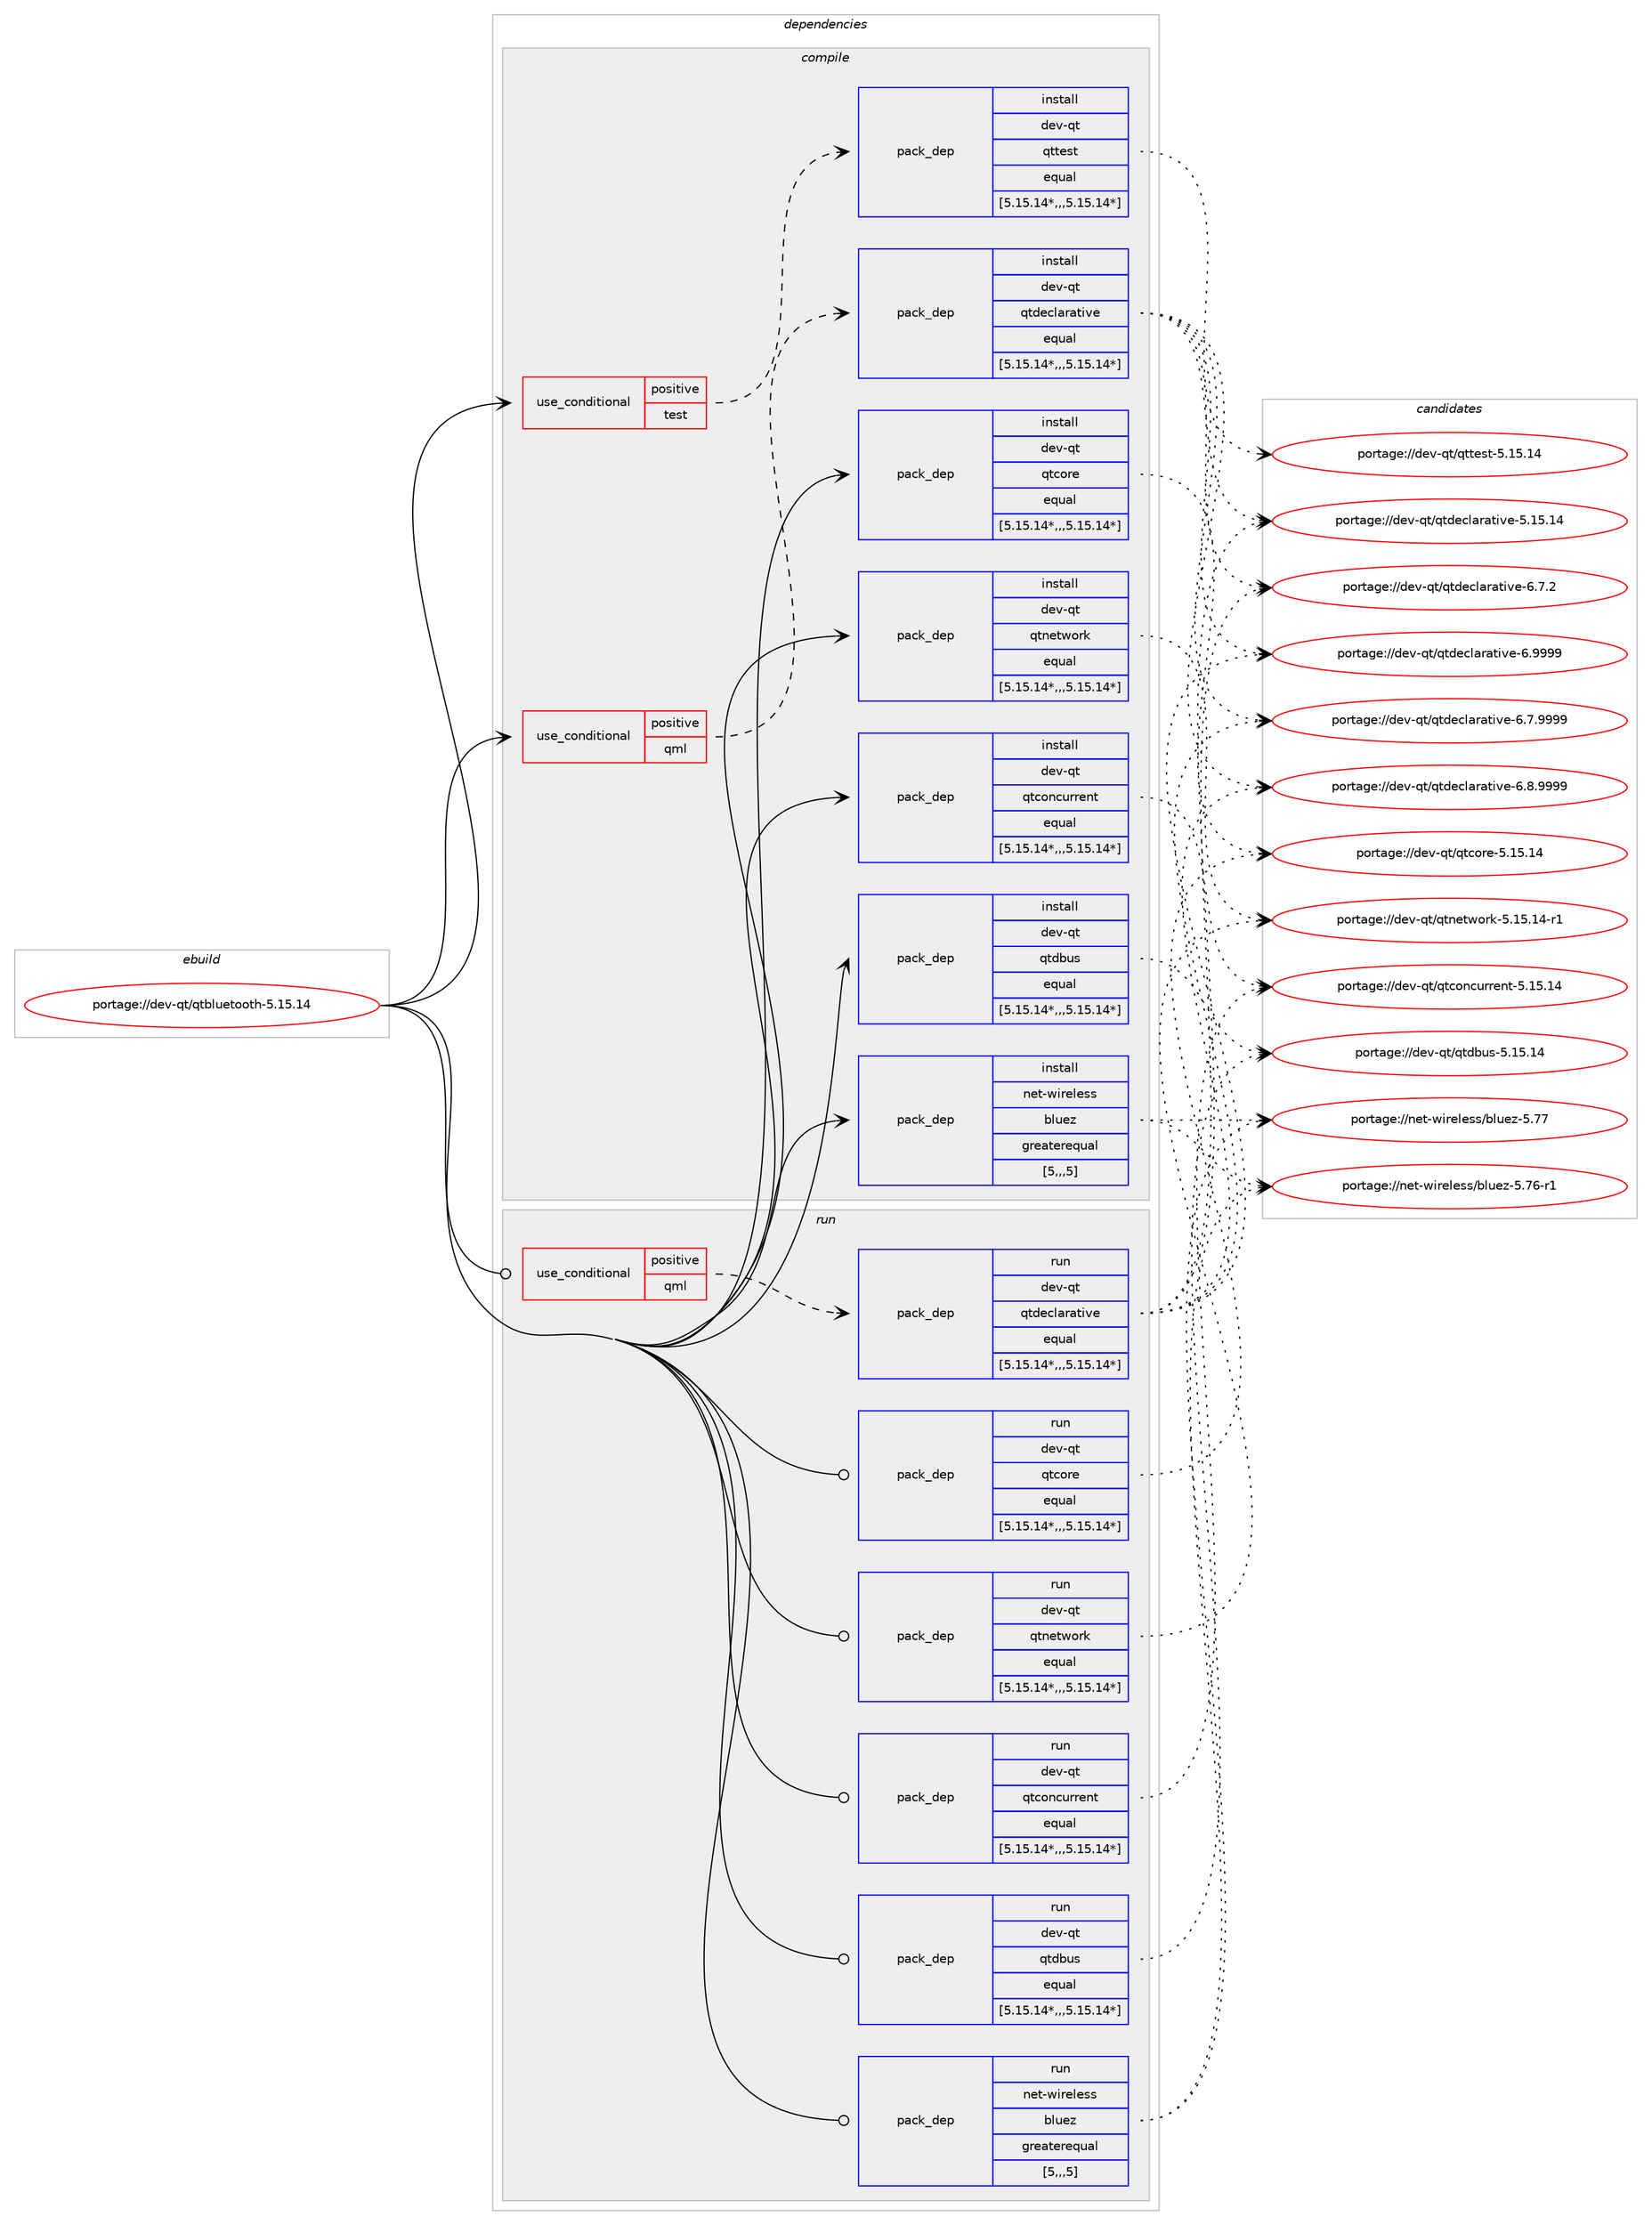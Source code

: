 digraph prolog {

# *************
# Graph options
# *************

newrank=true;
concentrate=true;
compound=true;
graph [rankdir=LR,fontname=Helvetica,fontsize=10,ranksep=1.5];#, ranksep=2.5, nodesep=0.2];
edge  [arrowhead=vee];
node  [fontname=Helvetica,fontsize=10];

# **********
# The ebuild
# **********

subgraph cluster_leftcol {
color=gray;
label=<<i>ebuild</i>>;
id [label="portage://dev-qt/qtbluetooth-5.15.14", color=red, width=4, href="../dev-qt/qtbluetooth-5.15.14.svg"];
}

# ****************
# The dependencies
# ****************

subgraph cluster_midcol {
color=gray;
label=<<i>dependencies</i>>;
subgraph cluster_compile {
fillcolor="#eeeeee";
style=filled;
label=<<i>compile</i>>;
subgraph cond42017 {
dependency169552 [label=<<TABLE BORDER="0" CELLBORDER="1" CELLSPACING="0" CELLPADDING="4"><TR><TD ROWSPAN="3" CELLPADDING="10">use_conditional</TD></TR><TR><TD>positive</TD></TR><TR><TD>qml</TD></TR></TABLE>>, shape=none, color=red];
subgraph pack126262 {
dependency169553 [label=<<TABLE BORDER="0" CELLBORDER="1" CELLSPACING="0" CELLPADDING="4" WIDTH="220"><TR><TD ROWSPAN="6" CELLPADDING="30">pack_dep</TD></TR><TR><TD WIDTH="110">install</TD></TR><TR><TD>dev-qt</TD></TR><TR><TD>qtdeclarative</TD></TR><TR><TD>equal</TD></TR><TR><TD>[5.15.14*,,,5.15.14*]</TD></TR></TABLE>>, shape=none, color=blue];
}
dependency169552:e -> dependency169553:w [weight=20,style="dashed",arrowhead="vee"];
}
id:e -> dependency169552:w [weight=20,style="solid",arrowhead="vee"];
subgraph cond42018 {
dependency169554 [label=<<TABLE BORDER="0" CELLBORDER="1" CELLSPACING="0" CELLPADDING="4"><TR><TD ROWSPAN="3" CELLPADDING="10">use_conditional</TD></TR><TR><TD>positive</TD></TR><TR><TD>test</TD></TR></TABLE>>, shape=none, color=red];
subgraph pack126263 {
dependency169555 [label=<<TABLE BORDER="0" CELLBORDER="1" CELLSPACING="0" CELLPADDING="4" WIDTH="220"><TR><TD ROWSPAN="6" CELLPADDING="30">pack_dep</TD></TR><TR><TD WIDTH="110">install</TD></TR><TR><TD>dev-qt</TD></TR><TR><TD>qttest</TD></TR><TR><TD>equal</TD></TR><TR><TD>[5.15.14*,,,5.15.14*]</TD></TR></TABLE>>, shape=none, color=blue];
}
dependency169554:e -> dependency169555:w [weight=20,style="dashed",arrowhead="vee"];
}
id:e -> dependency169554:w [weight=20,style="solid",arrowhead="vee"];
subgraph pack126264 {
dependency169556 [label=<<TABLE BORDER="0" CELLBORDER="1" CELLSPACING="0" CELLPADDING="4" WIDTH="220"><TR><TD ROWSPAN="6" CELLPADDING="30">pack_dep</TD></TR><TR><TD WIDTH="110">install</TD></TR><TR><TD>dev-qt</TD></TR><TR><TD>qtconcurrent</TD></TR><TR><TD>equal</TD></TR><TR><TD>[5.15.14*,,,5.15.14*]</TD></TR></TABLE>>, shape=none, color=blue];
}
id:e -> dependency169556:w [weight=20,style="solid",arrowhead="vee"];
subgraph pack126265 {
dependency169557 [label=<<TABLE BORDER="0" CELLBORDER="1" CELLSPACING="0" CELLPADDING="4" WIDTH="220"><TR><TD ROWSPAN="6" CELLPADDING="30">pack_dep</TD></TR><TR><TD WIDTH="110">install</TD></TR><TR><TD>dev-qt</TD></TR><TR><TD>qtcore</TD></TR><TR><TD>equal</TD></TR><TR><TD>[5.15.14*,,,5.15.14*]</TD></TR></TABLE>>, shape=none, color=blue];
}
id:e -> dependency169557:w [weight=20,style="solid",arrowhead="vee"];
subgraph pack126266 {
dependency169558 [label=<<TABLE BORDER="0" CELLBORDER="1" CELLSPACING="0" CELLPADDING="4" WIDTH="220"><TR><TD ROWSPAN="6" CELLPADDING="30">pack_dep</TD></TR><TR><TD WIDTH="110">install</TD></TR><TR><TD>dev-qt</TD></TR><TR><TD>qtdbus</TD></TR><TR><TD>equal</TD></TR><TR><TD>[5.15.14*,,,5.15.14*]</TD></TR></TABLE>>, shape=none, color=blue];
}
id:e -> dependency169558:w [weight=20,style="solid",arrowhead="vee"];
subgraph pack126267 {
dependency169559 [label=<<TABLE BORDER="0" CELLBORDER="1" CELLSPACING="0" CELLPADDING="4" WIDTH="220"><TR><TD ROWSPAN="6" CELLPADDING="30">pack_dep</TD></TR><TR><TD WIDTH="110">install</TD></TR><TR><TD>dev-qt</TD></TR><TR><TD>qtnetwork</TD></TR><TR><TD>equal</TD></TR><TR><TD>[5.15.14*,,,5.15.14*]</TD></TR></TABLE>>, shape=none, color=blue];
}
id:e -> dependency169559:w [weight=20,style="solid",arrowhead="vee"];
subgraph pack126268 {
dependency169560 [label=<<TABLE BORDER="0" CELLBORDER="1" CELLSPACING="0" CELLPADDING="4" WIDTH="220"><TR><TD ROWSPAN="6" CELLPADDING="30">pack_dep</TD></TR><TR><TD WIDTH="110">install</TD></TR><TR><TD>net-wireless</TD></TR><TR><TD>bluez</TD></TR><TR><TD>greaterequal</TD></TR><TR><TD>[5,,,5]</TD></TR></TABLE>>, shape=none, color=blue];
}
id:e -> dependency169560:w [weight=20,style="solid",arrowhead="vee"];
}
subgraph cluster_compileandrun {
fillcolor="#eeeeee";
style=filled;
label=<<i>compile and run</i>>;
}
subgraph cluster_run {
fillcolor="#eeeeee";
style=filled;
label=<<i>run</i>>;
subgraph cond42019 {
dependency169561 [label=<<TABLE BORDER="0" CELLBORDER="1" CELLSPACING="0" CELLPADDING="4"><TR><TD ROWSPAN="3" CELLPADDING="10">use_conditional</TD></TR><TR><TD>positive</TD></TR><TR><TD>qml</TD></TR></TABLE>>, shape=none, color=red];
subgraph pack126269 {
dependency169562 [label=<<TABLE BORDER="0" CELLBORDER="1" CELLSPACING="0" CELLPADDING="4" WIDTH="220"><TR><TD ROWSPAN="6" CELLPADDING="30">pack_dep</TD></TR><TR><TD WIDTH="110">run</TD></TR><TR><TD>dev-qt</TD></TR><TR><TD>qtdeclarative</TD></TR><TR><TD>equal</TD></TR><TR><TD>[5.15.14*,,,5.15.14*]</TD></TR></TABLE>>, shape=none, color=blue];
}
dependency169561:e -> dependency169562:w [weight=20,style="dashed",arrowhead="vee"];
}
id:e -> dependency169561:w [weight=20,style="solid",arrowhead="odot"];
subgraph pack126270 {
dependency169563 [label=<<TABLE BORDER="0" CELLBORDER="1" CELLSPACING="0" CELLPADDING="4" WIDTH="220"><TR><TD ROWSPAN="6" CELLPADDING="30">pack_dep</TD></TR><TR><TD WIDTH="110">run</TD></TR><TR><TD>dev-qt</TD></TR><TR><TD>qtconcurrent</TD></TR><TR><TD>equal</TD></TR><TR><TD>[5.15.14*,,,5.15.14*]</TD></TR></TABLE>>, shape=none, color=blue];
}
id:e -> dependency169563:w [weight=20,style="solid",arrowhead="odot"];
subgraph pack126271 {
dependency169564 [label=<<TABLE BORDER="0" CELLBORDER="1" CELLSPACING="0" CELLPADDING="4" WIDTH="220"><TR><TD ROWSPAN="6" CELLPADDING="30">pack_dep</TD></TR><TR><TD WIDTH="110">run</TD></TR><TR><TD>dev-qt</TD></TR><TR><TD>qtcore</TD></TR><TR><TD>equal</TD></TR><TR><TD>[5.15.14*,,,5.15.14*]</TD></TR></TABLE>>, shape=none, color=blue];
}
id:e -> dependency169564:w [weight=20,style="solid",arrowhead="odot"];
subgraph pack126272 {
dependency169565 [label=<<TABLE BORDER="0" CELLBORDER="1" CELLSPACING="0" CELLPADDING="4" WIDTH="220"><TR><TD ROWSPAN="6" CELLPADDING="30">pack_dep</TD></TR><TR><TD WIDTH="110">run</TD></TR><TR><TD>dev-qt</TD></TR><TR><TD>qtdbus</TD></TR><TR><TD>equal</TD></TR><TR><TD>[5.15.14*,,,5.15.14*]</TD></TR></TABLE>>, shape=none, color=blue];
}
id:e -> dependency169565:w [weight=20,style="solid",arrowhead="odot"];
subgraph pack126273 {
dependency169566 [label=<<TABLE BORDER="0" CELLBORDER="1" CELLSPACING="0" CELLPADDING="4" WIDTH="220"><TR><TD ROWSPAN="6" CELLPADDING="30">pack_dep</TD></TR><TR><TD WIDTH="110">run</TD></TR><TR><TD>dev-qt</TD></TR><TR><TD>qtnetwork</TD></TR><TR><TD>equal</TD></TR><TR><TD>[5.15.14*,,,5.15.14*]</TD></TR></TABLE>>, shape=none, color=blue];
}
id:e -> dependency169566:w [weight=20,style="solid",arrowhead="odot"];
subgraph pack126274 {
dependency169567 [label=<<TABLE BORDER="0" CELLBORDER="1" CELLSPACING="0" CELLPADDING="4" WIDTH="220"><TR><TD ROWSPAN="6" CELLPADDING="30">pack_dep</TD></TR><TR><TD WIDTH="110">run</TD></TR><TR><TD>net-wireless</TD></TR><TR><TD>bluez</TD></TR><TR><TD>greaterequal</TD></TR><TR><TD>[5,,,5]</TD></TR></TABLE>>, shape=none, color=blue];
}
id:e -> dependency169567:w [weight=20,style="solid",arrowhead="odot"];
}
}

# **************
# The candidates
# **************

subgraph cluster_choices {
rank=same;
color=gray;
label=<<i>candidates</i>>;

subgraph choice126262 {
color=black;
nodesep=1;
choice100101118451131164711311610010199108971149711610511810145544657575757 [label="portage://dev-qt/qtdeclarative-6.9999", color=red, width=4,href="../dev-qt/qtdeclarative-6.9999.svg"];
choice1001011184511311647113116100101991089711497116105118101455446564657575757 [label="portage://dev-qt/qtdeclarative-6.8.9999", color=red, width=4,href="../dev-qt/qtdeclarative-6.8.9999.svg"];
choice1001011184511311647113116100101991089711497116105118101455446554657575757 [label="portage://dev-qt/qtdeclarative-6.7.9999", color=red, width=4,href="../dev-qt/qtdeclarative-6.7.9999.svg"];
choice1001011184511311647113116100101991089711497116105118101455446554650 [label="portage://dev-qt/qtdeclarative-6.7.2", color=red, width=4,href="../dev-qt/qtdeclarative-6.7.2.svg"];
choice10010111845113116471131161001019910897114971161051181014553464953464952 [label="portage://dev-qt/qtdeclarative-5.15.14", color=red, width=4,href="../dev-qt/qtdeclarative-5.15.14.svg"];
dependency169553:e -> choice100101118451131164711311610010199108971149711610511810145544657575757:w [style=dotted,weight="100"];
dependency169553:e -> choice1001011184511311647113116100101991089711497116105118101455446564657575757:w [style=dotted,weight="100"];
dependency169553:e -> choice1001011184511311647113116100101991089711497116105118101455446554657575757:w [style=dotted,weight="100"];
dependency169553:e -> choice1001011184511311647113116100101991089711497116105118101455446554650:w [style=dotted,weight="100"];
dependency169553:e -> choice10010111845113116471131161001019910897114971161051181014553464953464952:w [style=dotted,weight="100"];
}
subgraph choice126263 {
color=black;
nodesep=1;
choice10010111845113116471131161161011151164553464953464952 [label="portage://dev-qt/qttest-5.15.14", color=red, width=4,href="../dev-qt/qttest-5.15.14.svg"];
dependency169555:e -> choice10010111845113116471131161161011151164553464953464952:w [style=dotted,weight="100"];
}
subgraph choice126264 {
color=black;
nodesep=1;
choice100101118451131164711311699111110991171141141011101164553464953464952 [label="portage://dev-qt/qtconcurrent-5.15.14", color=red, width=4,href="../dev-qt/qtconcurrent-5.15.14.svg"];
dependency169556:e -> choice100101118451131164711311699111110991171141141011101164553464953464952:w [style=dotted,weight="100"];
}
subgraph choice126265 {
color=black;
nodesep=1;
choice1001011184511311647113116991111141014553464953464952 [label="portage://dev-qt/qtcore-5.15.14", color=red, width=4,href="../dev-qt/qtcore-5.15.14.svg"];
dependency169557:e -> choice1001011184511311647113116991111141014553464953464952:w [style=dotted,weight="100"];
}
subgraph choice126266 {
color=black;
nodesep=1;
choice1001011184511311647113116100981171154553464953464952 [label="portage://dev-qt/qtdbus-5.15.14", color=red, width=4,href="../dev-qt/qtdbus-5.15.14.svg"];
dependency169558:e -> choice1001011184511311647113116100981171154553464953464952:w [style=dotted,weight="100"];
}
subgraph choice126267 {
color=black;
nodesep=1;
choice100101118451131164711311611010111611911111410745534649534649524511449 [label="portage://dev-qt/qtnetwork-5.15.14-r1", color=red, width=4,href="../dev-qt/qtnetwork-5.15.14-r1.svg"];
dependency169559:e -> choice100101118451131164711311611010111611911111410745534649534649524511449:w [style=dotted,weight="100"];
}
subgraph choice126268 {
color=black;
nodesep=1;
choice1101011164511910511410110810111511547981081171011224553465555 [label="portage://net-wireless/bluez-5.77", color=red, width=4,href="../net-wireless/bluez-5.77.svg"];
choice11010111645119105114101108101115115479810811710112245534655544511449 [label="portage://net-wireless/bluez-5.76-r1", color=red, width=4,href="../net-wireless/bluez-5.76-r1.svg"];
dependency169560:e -> choice1101011164511910511410110810111511547981081171011224553465555:w [style=dotted,weight="100"];
dependency169560:e -> choice11010111645119105114101108101115115479810811710112245534655544511449:w [style=dotted,weight="100"];
}
subgraph choice126269 {
color=black;
nodesep=1;
choice100101118451131164711311610010199108971149711610511810145544657575757 [label="portage://dev-qt/qtdeclarative-6.9999", color=red, width=4,href="../dev-qt/qtdeclarative-6.9999.svg"];
choice1001011184511311647113116100101991089711497116105118101455446564657575757 [label="portage://dev-qt/qtdeclarative-6.8.9999", color=red, width=4,href="../dev-qt/qtdeclarative-6.8.9999.svg"];
choice1001011184511311647113116100101991089711497116105118101455446554657575757 [label="portage://dev-qt/qtdeclarative-6.7.9999", color=red, width=4,href="../dev-qt/qtdeclarative-6.7.9999.svg"];
choice1001011184511311647113116100101991089711497116105118101455446554650 [label="portage://dev-qt/qtdeclarative-6.7.2", color=red, width=4,href="../dev-qt/qtdeclarative-6.7.2.svg"];
choice10010111845113116471131161001019910897114971161051181014553464953464952 [label="portage://dev-qt/qtdeclarative-5.15.14", color=red, width=4,href="../dev-qt/qtdeclarative-5.15.14.svg"];
dependency169562:e -> choice100101118451131164711311610010199108971149711610511810145544657575757:w [style=dotted,weight="100"];
dependency169562:e -> choice1001011184511311647113116100101991089711497116105118101455446564657575757:w [style=dotted,weight="100"];
dependency169562:e -> choice1001011184511311647113116100101991089711497116105118101455446554657575757:w [style=dotted,weight="100"];
dependency169562:e -> choice1001011184511311647113116100101991089711497116105118101455446554650:w [style=dotted,weight="100"];
dependency169562:e -> choice10010111845113116471131161001019910897114971161051181014553464953464952:w [style=dotted,weight="100"];
}
subgraph choice126270 {
color=black;
nodesep=1;
choice100101118451131164711311699111110991171141141011101164553464953464952 [label="portage://dev-qt/qtconcurrent-5.15.14", color=red, width=4,href="../dev-qt/qtconcurrent-5.15.14.svg"];
dependency169563:e -> choice100101118451131164711311699111110991171141141011101164553464953464952:w [style=dotted,weight="100"];
}
subgraph choice126271 {
color=black;
nodesep=1;
choice1001011184511311647113116991111141014553464953464952 [label="portage://dev-qt/qtcore-5.15.14", color=red, width=4,href="../dev-qt/qtcore-5.15.14.svg"];
dependency169564:e -> choice1001011184511311647113116991111141014553464953464952:w [style=dotted,weight="100"];
}
subgraph choice126272 {
color=black;
nodesep=1;
choice1001011184511311647113116100981171154553464953464952 [label="portage://dev-qt/qtdbus-5.15.14", color=red, width=4,href="../dev-qt/qtdbus-5.15.14.svg"];
dependency169565:e -> choice1001011184511311647113116100981171154553464953464952:w [style=dotted,weight="100"];
}
subgraph choice126273 {
color=black;
nodesep=1;
choice100101118451131164711311611010111611911111410745534649534649524511449 [label="portage://dev-qt/qtnetwork-5.15.14-r1", color=red, width=4,href="../dev-qt/qtnetwork-5.15.14-r1.svg"];
dependency169566:e -> choice100101118451131164711311611010111611911111410745534649534649524511449:w [style=dotted,weight="100"];
}
subgraph choice126274 {
color=black;
nodesep=1;
choice1101011164511910511410110810111511547981081171011224553465555 [label="portage://net-wireless/bluez-5.77", color=red, width=4,href="../net-wireless/bluez-5.77.svg"];
choice11010111645119105114101108101115115479810811710112245534655544511449 [label="portage://net-wireless/bluez-5.76-r1", color=red, width=4,href="../net-wireless/bluez-5.76-r1.svg"];
dependency169567:e -> choice1101011164511910511410110810111511547981081171011224553465555:w [style=dotted,weight="100"];
dependency169567:e -> choice11010111645119105114101108101115115479810811710112245534655544511449:w [style=dotted,weight="100"];
}
}

}
